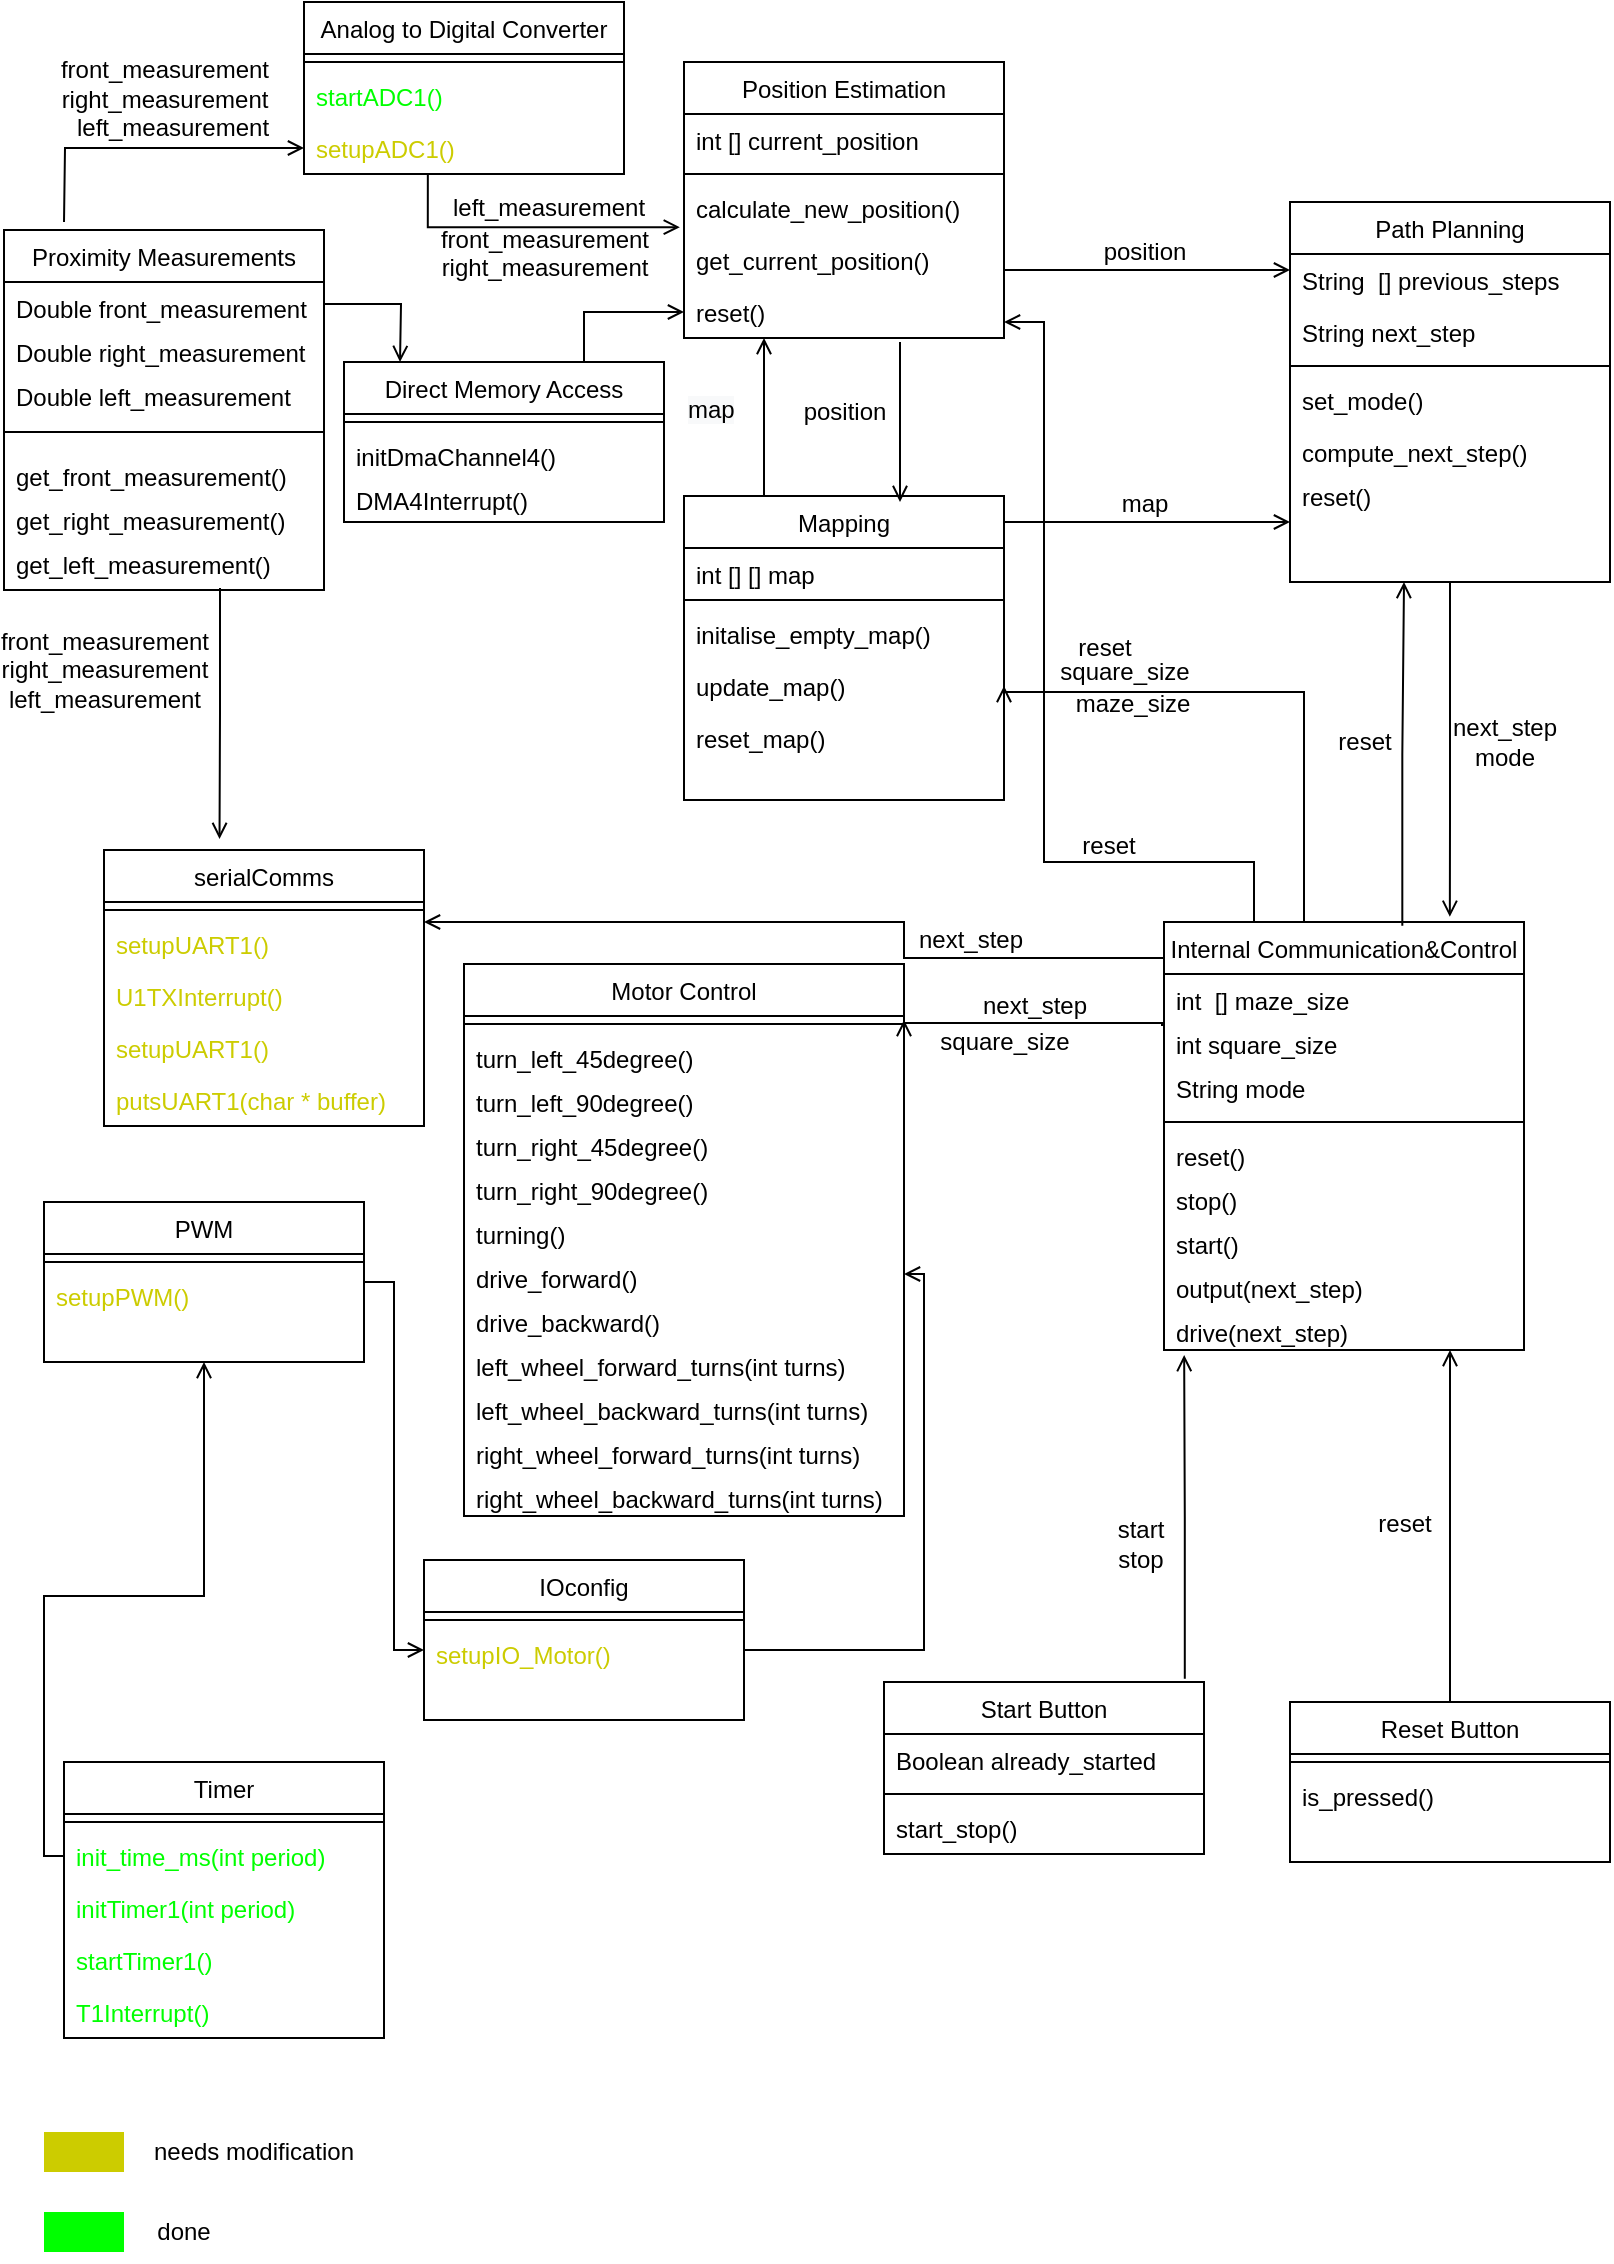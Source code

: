 <mxfile version="16.4.3" type="device"><diagram id="C5RBs43oDa-KdzZeNtuy" name="Page-1"><mxGraphModel dx="1018" dy="1074" grid="1" gridSize="10" guides="1" tooltips="1" connect="1" arrows="1" fold="1" page="1" pageScale="1" pageWidth="827" pageHeight="1169" math="0" shadow="0"><root><mxCell id="WIyWlLk6GJQsqaUBKTNV-0"/><mxCell id="WIyWlLk6GJQsqaUBKTNV-1" parent="WIyWlLk6GJQsqaUBKTNV-0"/><mxCell id="zkfFHV4jXpPFQw0GAbJ--0" value="Position Estimation" style="swimlane;fontStyle=0;align=center;verticalAlign=top;childLayout=stackLayout;horizontal=1;startSize=26;horizontalStack=0;resizeParent=1;resizeLast=0;collapsible=1;marginBottom=0;rounded=0;shadow=0;strokeWidth=1;" parent="WIyWlLk6GJQsqaUBKTNV-1" vertex="1"><mxGeometry x="350" y="40" width="160" height="138" as="geometry"><mxRectangle x="230" y="140" width="160" height="26" as="alternateBounds"/></mxGeometry></mxCell><mxCell id="zkfFHV4jXpPFQw0GAbJ--1" value="int [] current_position" style="text;align=left;verticalAlign=top;spacingLeft=4;spacingRight=4;overflow=hidden;rotatable=0;points=[[0,0.5],[1,0.5]];portConstraint=eastwest;" parent="zkfFHV4jXpPFQw0GAbJ--0" vertex="1"><mxGeometry y="26" width="160" height="26" as="geometry"/></mxCell><mxCell id="zkfFHV4jXpPFQw0GAbJ--4" value="" style="line;html=1;strokeWidth=1;align=left;verticalAlign=middle;spacingTop=-1;spacingLeft=3;spacingRight=3;rotatable=0;labelPosition=right;points=[];portConstraint=eastwest;" parent="zkfFHV4jXpPFQw0GAbJ--0" vertex="1"><mxGeometry y="52" width="160" height="8" as="geometry"/></mxCell><mxCell id="zkfFHV4jXpPFQw0GAbJ--5" value="calculate_new_position()" style="text;align=left;verticalAlign=top;spacingLeft=4;spacingRight=4;overflow=hidden;rotatable=0;points=[[0,0.5],[1,0.5]];portConstraint=eastwest;" parent="zkfFHV4jXpPFQw0GAbJ--0" vertex="1"><mxGeometry y="60" width="160" height="26" as="geometry"/></mxCell><mxCell id="Vc5kR7P-M-WrmoZZzrvW-72" value="get_current_position()" style="text;align=left;verticalAlign=top;spacingLeft=4;spacingRight=4;overflow=hidden;rotatable=0;points=[[0,0.5],[1,0.5]];portConstraint=eastwest;" parent="zkfFHV4jXpPFQw0GAbJ--0" vertex="1"><mxGeometry y="86" width="160" height="26" as="geometry"/></mxCell><mxCell id="Vc5kR7P-M-WrmoZZzrvW-125" value="reset()" style="text;align=left;verticalAlign=top;spacingLeft=4;spacingRight=4;overflow=hidden;rotatable=0;points=[[0,0.5],[1,0.5]];portConstraint=eastwest;rounded=0;shadow=0;html=0;" parent="zkfFHV4jXpPFQw0GAbJ--0" vertex="1"><mxGeometry y="112" width="160" height="26" as="geometry"/></mxCell><mxCell id="zkfFHV4jXpPFQw0GAbJ--6" value="Timer" style="swimlane;fontStyle=0;align=center;verticalAlign=top;childLayout=stackLayout;horizontal=1;startSize=26;horizontalStack=0;resizeParent=1;resizeLast=0;collapsible=1;marginBottom=0;rounded=0;shadow=0;strokeWidth=1;" parent="WIyWlLk6GJQsqaUBKTNV-1" vertex="1"><mxGeometry x="40" y="890" width="160" height="138" as="geometry"><mxRectangle x="130" y="380" width="160" height="26" as="alternateBounds"/></mxGeometry></mxCell><mxCell id="zkfFHV4jXpPFQw0GAbJ--9" value="" style="line;html=1;strokeWidth=1;align=left;verticalAlign=middle;spacingTop=-1;spacingLeft=3;spacingRight=3;rotatable=0;labelPosition=right;points=[];portConstraint=eastwest;" parent="zkfFHV4jXpPFQw0GAbJ--6" vertex="1"><mxGeometry y="26" width="160" height="8" as="geometry"/></mxCell><mxCell id="zkfFHV4jXpPFQw0GAbJ--11" value="init_time_ms(int period)" style="text;align=left;verticalAlign=top;spacingLeft=4;spacingRight=4;overflow=hidden;rotatable=0;points=[[0,0.5],[1,0.5]];portConstraint=eastwest;fontColor=#00FF00;" parent="zkfFHV4jXpPFQw0GAbJ--6" vertex="1"><mxGeometry y="34" width="160" height="26" as="geometry"/></mxCell><mxCell id="Vc5kR7P-M-WrmoZZzrvW-220" value="initTimer1(int period)" style="text;align=left;verticalAlign=top;spacingLeft=4;spacingRight=4;overflow=hidden;rotatable=0;points=[[0,0.5],[1,0.5]];portConstraint=eastwest;fontColor=#00FF00;" parent="zkfFHV4jXpPFQw0GAbJ--6" vertex="1"><mxGeometry y="60" width="160" height="26" as="geometry"/></mxCell><mxCell id="Vc5kR7P-M-WrmoZZzrvW-221" value="startTimer1()" style="text;align=left;verticalAlign=top;spacingLeft=4;spacingRight=4;overflow=hidden;rotatable=0;points=[[0,0.5],[1,0.5]];portConstraint=eastwest;fontColor=#00FF00;" parent="zkfFHV4jXpPFQw0GAbJ--6" vertex="1"><mxGeometry y="86" width="160" height="26" as="geometry"/></mxCell><mxCell id="Vc5kR7P-M-WrmoZZzrvW-222" value="T1Interrupt()" style="text;align=left;verticalAlign=top;spacingLeft=4;spacingRight=4;overflow=hidden;rotatable=0;points=[[0,0.5],[1,0.5]];portConstraint=eastwest;fontColor=#00FF00;" parent="zkfFHV4jXpPFQw0GAbJ--6" vertex="1"><mxGeometry y="112" width="160" height="26" as="geometry"/></mxCell><mxCell id="zkfFHV4jXpPFQw0GAbJ--13" value="Motor Control" style="swimlane;fontStyle=0;align=center;verticalAlign=top;childLayout=stackLayout;horizontal=1;startSize=26;horizontalStack=0;resizeParent=1;resizeLast=0;collapsible=1;marginBottom=0;rounded=0;shadow=0;strokeWidth=1;" parent="WIyWlLk6GJQsqaUBKTNV-1" vertex="1"><mxGeometry x="240" y="491" width="220" height="276" as="geometry"><mxRectangle x="340" y="380" width="170" height="26" as="alternateBounds"/></mxGeometry></mxCell><mxCell id="zkfFHV4jXpPFQw0GAbJ--15" value="" style="line;html=1;strokeWidth=1;align=left;verticalAlign=middle;spacingTop=-1;spacingLeft=3;spacingRight=3;rotatable=0;labelPosition=right;points=[];portConstraint=eastwest;" parent="zkfFHV4jXpPFQw0GAbJ--13" vertex="1"><mxGeometry y="26" width="220" height="8" as="geometry"/></mxCell><mxCell id="Vc5kR7P-M-WrmoZZzrvW-50" value="turn_left_45degree()" style="text;align=left;verticalAlign=top;spacingLeft=4;spacingRight=4;overflow=hidden;rotatable=0;points=[[0,0.5],[1,0.5]];portConstraint=eastwest;" parent="zkfFHV4jXpPFQw0GAbJ--13" vertex="1"><mxGeometry y="34" width="220" height="22" as="geometry"/></mxCell><mxCell id="Vc5kR7P-M-WrmoZZzrvW-48" value="turn_left_90degree()" style="text;align=left;verticalAlign=top;spacingLeft=4;spacingRight=4;overflow=hidden;rotatable=0;points=[[0,0.5],[1,0.5]];portConstraint=eastwest;" parent="zkfFHV4jXpPFQw0GAbJ--13" vertex="1"><mxGeometry y="56" width="220" height="22" as="geometry"/></mxCell><mxCell id="Vc5kR7P-M-WrmoZZzrvW-52" value="turn_right_45degree()" style="text;align=left;verticalAlign=top;spacingLeft=4;spacingRight=4;overflow=hidden;rotatable=0;points=[[0,0.5],[1,0.5]];portConstraint=eastwest;" parent="zkfFHV4jXpPFQw0GAbJ--13" vertex="1"><mxGeometry y="78" width="220" height="22" as="geometry"/></mxCell><mxCell id="Vc5kR7P-M-WrmoZZzrvW-51" value="turn_right_90degree()" style="text;align=left;verticalAlign=top;spacingLeft=4;spacingRight=4;overflow=hidden;rotatable=0;points=[[0,0.5],[1,0.5]];portConstraint=eastwest;" parent="zkfFHV4jXpPFQw0GAbJ--13" vertex="1"><mxGeometry y="100" width="220" height="22" as="geometry"/></mxCell><mxCell id="nORKpGmMRvgCesewcDeX-8" value="turning()" style="text;align=left;verticalAlign=top;spacingLeft=4;spacingRight=4;overflow=hidden;rotatable=0;points=[[0,0.5],[1,0.5]];portConstraint=eastwest;" vertex="1" parent="zkfFHV4jXpPFQw0GAbJ--13"><mxGeometry y="122" width="220" height="22" as="geometry"/></mxCell><mxCell id="Vc5kR7P-M-WrmoZZzrvW-53" value="drive_forward()" style="text;align=left;verticalAlign=top;spacingLeft=4;spacingRight=4;overflow=hidden;rotatable=0;points=[[0,0.5],[1,0.5]];portConstraint=eastwest;" parent="zkfFHV4jXpPFQw0GAbJ--13" vertex="1"><mxGeometry y="144" width="220" height="22" as="geometry"/></mxCell><mxCell id="Vc5kR7P-M-WrmoZZzrvW-54" value="drive_backward()" style="text;align=left;verticalAlign=top;spacingLeft=4;spacingRight=4;overflow=hidden;rotatable=0;points=[[0,0.5],[1,0.5]];portConstraint=eastwest;" parent="zkfFHV4jXpPFQw0GAbJ--13" vertex="1"><mxGeometry y="166" width="220" height="22" as="geometry"/></mxCell><mxCell id="nORKpGmMRvgCesewcDeX-7" value="left_wheel_forward_turns(int turns)" style="text;align=left;verticalAlign=top;spacingLeft=4;spacingRight=4;overflow=hidden;rotatable=0;points=[[0,0.5],[1,0.5]];portConstraint=eastwest;" vertex="1" parent="zkfFHV4jXpPFQw0GAbJ--13"><mxGeometry y="188" width="220" height="22" as="geometry"/></mxCell><mxCell id="nORKpGmMRvgCesewcDeX-9" value="left_wheel_backward_turns(int turns)" style="text;align=left;verticalAlign=top;spacingLeft=4;spacingRight=4;overflow=hidden;rotatable=0;points=[[0,0.5],[1,0.5]];portConstraint=eastwest;" vertex="1" parent="zkfFHV4jXpPFQw0GAbJ--13"><mxGeometry y="210" width="220" height="22" as="geometry"/></mxCell><mxCell id="nORKpGmMRvgCesewcDeX-10" value="right_wheel_forward_turns(int turns)" style="text;align=left;verticalAlign=top;spacingLeft=4;spacingRight=4;overflow=hidden;rotatable=0;points=[[0,0.5],[1,0.5]];portConstraint=eastwest;" vertex="1" parent="zkfFHV4jXpPFQw0GAbJ--13"><mxGeometry y="232" width="220" height="22" as="geometry"/></mxCell><mxCell id="nORKpGmMRvgCesewcDeX-11" value="right_wheel_backward_turns(int turns)" style="text;align=left;verticalAlign=top;spacingLeft=4;spacingRight=4;overflow=hidden;rotatable=0;points=[[0,0.5],[1,0.5]];portConstraint=eastwest;" vertex="1" parent="zkfFHV4jXpPFQw0GAbJ--13"><mxGeometry y="254" width="220" height="22" as="geometry"/></mxCell><mxCell id="zkfFHV4jXpPFQw0GAbJ--17" value="Path Planning" style="swimlane;fontStyle=0;align=center;verticalAlign=top;childLayout=stackLayout;horizontal=1;startSize=26;horizontalStack=0;resizeParent=1;resizeLast=0;collapsible=1;marginBottom=0;rounded=0;shadow=0;strokeWidth=1;" parent="WIyWlLk6GJQsqaUBKTNV-1" vertex="1"><mxGeometry x="653" y="110" width="160" height="190" as="geometry"><mxRectangle x="550" y="140" width="160" height="26" as="alternateBounds"/></mxGeometry></mxCell><mxCell id="zkfFHV4jXpPFQw0GAbJ--18" value="String  [] previous_steps" style="text;align=left;verticalAlign=top;spacingLeft=4;spacingRight=4;overflow=hidden;rotatable=0;points=[[0,0.5],[1,0.5]];portConstraint=eastwest;" parent="zkfFHV4jXpPFQw0GAbJ--17" vertex="1"><mxGeometry y="26" width="160" height="26" as="geometry"/></mxCell><mxCell id="zkfFHV4jXpPFQw0GAbJ--19" value="String next_step" style="text;align=left;verticalAlign=top;spacingLeft=4;spacingRight=4;overflow=hidden;rotatable=0;points=[[0,0.5],[1,0.5]];portConstraint=eastwest;rounded=0;shadow=0;html=0;" parent="zkfFHV4jXpPFQw0GAbJ--17" vertex="1"><mxGeometry y="52" width="160" height="26" as="geometry"/></mxCell><mxCell id="zkfFHV4jXpPFQw0GAbJ--23" value="" style="line;html=1;strokeWidth=1;align=left;verticalAlign=middle;spacingTop=-1;spacingLeft=3;spacingRight=3;rotatable=0;labelPosition=right;points=[];portConstraint=eastwest;" parent="zkfFHV4jXpPFQw0GAbJ--17" vertex="1"><mxGeometry y="78" width="160" height="8" as="geometry"/></mxCell><mxCell id="zkfFHV4jXpPFQw0GAbJ--25" value="set_mode()" style="text;align=left;verticalAlign=top;spacingLeft=4;spacingRight=4;overflow=hidden;rotatable=0;points=[[0,0.5],[1,0.5]];portConstraint=eastwest;" parent="zkfFHV4jXpPFQw0GAbJ--17" vertex="1"><mxGeometry y="86" width="160" height="26" as="geometry"/></mxCell><mxCell id="Vc5kR7P-M-WrmoZZzrvW-17" value="compute_next_step()" style="text;align=left;verticalAlign=top;spacingLeft=4;spacingRight=4;overflow=hidden;rotatable=0;points=[[0,0.5],[1,0.5]];portConstraint=eastwest;" parent="zkfFHV4jXpPFQw0GAbJ--17" vertex="1"><mxGeometry y="112" width="160" height="22" as="geometry"/></mxCell><mxCell id="Vc5kR7P-M-WrmoZZzrvW-115" value="reset()" style="text;align=left;verticalAlign=top;spacingLeft=4;spacingRight=4;overflow=hidden;rotatable=0;points=[[0,0.5],[1,0.5]];portConstraint=eastwest;rounded=0;shadow=0;html=0;" parent="zkfFHV4jXpPFQw0GAbJ--17" vertex="1"><mxGeometry y="134" width="160" height="26" as="geometry"/></mxCell><mxCell id="zkfFHV4jXpPFQw0GAbJ--26" value="" style="endArrow=open;shadow=0;strokeWidth=1;rounded=0;endFill=1;edgeStyle=elbowEdgeStyle;elbow=vertical;" parent="WIyWlLk6GJQsqaUBKTNV-1" source="zkfFHV4jXpPFQw0GAbJ--0" target="zkfFHV4jXpPFQw0GAbJ--17" edge="1"><mxGeometry x="0.5" y="41" relative="1" as="geometry"><mxPoint x="700" y="192" as="sourcePoint"/><mxPoint x="860" y="192" as="targetPoint"/><mxPoint x="-40" y="32" as="offset"/></mxGeometry></mxCell><mxCell id="zkfFHV4jXpPFQw0GAbJ--29" value="position" style="text;html=1;resizable=0;points=[];;align=center;verticalAlign=middle;labelBackgroundColor=none;rounded=0;shadow=0;strokeWidth=1;fontSize=12;" parent="zkfFHV4jXpPFQw0GAbJ--26" vertex="1" connectable="0"><mxGeometry x="0.5" y="49" relative="1" as="geometry"><mxPoint x="-38" y="40" as="offset"/></mxGeometry></mxCell><mxCell id="Vc5kR7P-M-WrmoZZzrvW-0" value="Mapping" style="swimlane;fontStyle=0;align=center;verticalAlign=top;childLayout=stackLayout;horizontal=1;startSize=26;horizontalStack=0;resizeParent=1;resizeLast=0;collapsible=1;marginBottom=0;rounded=0;shadow=0;strokeWidth=1;" parent="WIyWlLk6GJQsqaUBKTNV-1" vertex="1"><mxGeometry x="350" y="257" width="160" height="152" as="geometry"><mxRectangle x="340" y="380" width="170" height="26" as="alternateBounds"/></mxGeometry></mxCell><mxCell id="Vc5kR7P-M-WrmoZZzrvW-1" value="int [] [] map" style="text;align=left;verticalAlign=top;spacingLeft=4;spacingRight=4;overflow=hidden;rotatable=0;points=[[0,0.5],[1,0.5]];portConstraint=eastwest;" parent="Vc5kR7P-M-WrmoZZzrvW-0" vertex="1"><mxGeometry y="26" width="160" height="22" as="geometry"/></mxCell><mxCell id="Vc5kR7P-M-WrmoZZzrvW-2" value="" style="line;html=1;strokeWidth=1;align=left;verticalAlign=middle;spacingTop=-1;spacingLeft=3;spacingRight=3;rotatable=0;labelPosition=right;points=[];portConstraint=eastwest;" parent="Vc5kR7P-M-WrmoZZzrvW-0" vertex="1"><mxGeometry y="48" width="160" height="8" as="geometry"/></mxCell><mxCell id="Vc5kR7P-M-WrmoZZzrvW-33" value="initalise_empty_map()" style="text;align=left;verticalAlign=top;spacingLeft=4;spacingRight=4;overflow=hidden;rotatable=0;points=[[0,0.5],[1,0.5]];portConstraint=eastwest;" parent="Vc5kR7P-M-WrmoZZzrvW-0" vertex="1"><mxGeometry y="56" width="160" height="26" as="geometry"/></mxCell><mxCell id="Vc5kR7P-M-WrmoZZzrvW-34" value="update_map()" style="text;align=left;verticalAlign=top;spacingLeft=4;spacingRight=4;overflow=hidden;rotatable=0;points=[[0,0.5],[1,0.5]];portConstraint=eastwest;" parent="Vc5kR7P-M-WrmoZZzrvW-0" vertex="1"><mxGeometry y="82" width="160" height="26" as="geometry"/></mxCell><mxCell id="Vc5kR7P-M-WrmoZZzrvW-110" value="reset_map()" style="text;align=left;verticalAlign=top;spacingLeft=4;spacingRight=4;overflow=hidden;rotatable=0;points=[[0,0.5],[1,0.5]];portConstraint=eastwest;" parent="Vc5kR7P-M-WrmoZZzrvW-0" vertex="1"><mxGeometry y="108" width="160" height="26" as="geometry"/></mxCell><mxCell id="Vc5kR7P-M-WrmoZZzrvW-6" value="Internal Communication&amp;Control" style="swimlane;fontStyle=0;align=center;verticalAlign=top;childLayout=stackLayout;horizontal=1;startSize=26;horizontalStack=0;resizeParent=1;resizeLast=0;collapsible=1;marginBottom=0;rounded=0;shadow=0;strokeWidth=1;" parent="WIyWlLk6GJQsqaUBKTNV-1" vertex="1"><mxGeometry x="590" y="470" width="180" height="214" as="geometry"><mxRectangle x="340" y="380" width="170" height="26" as="alternateBounds"/></mxGeometry></mxCell><mxCell id="Vc5kR7P-M-WrmoZZzrvW-94" value="int  [] maze_size" style="text;align=left;verticalAlign=top;spacingLeft=4;spacingRight=4;overflow=hidden;rotatable=0;points=[[0,0.5],[1,0.5]];portConstraint=eastwest;" parent="Vc5kR7P-M-WrmoZZzrvW-6" vertex="1"><mxGeometry y="26" width="180" height="22" as="geometry"/></mxCell><mxCell id="Vc5kR7P-M-WrmoZZzrvW-83" value="int square_size" style="text;align=left;verticalAlign=top;spacingLeft=4;spacingRight=4;overflow=hidden;rotatable=0;points=[[0,0.5],[1,0.5]];portConstraint=eastwest;" parent="Vc5kR7P-M-WrmoZZzrvW-6" vertex="1"><mxGeometry y="48" width="180" height="22" as="geometry"/></mxCell><mxCell id="Vc5kR7P-M-WrmoZZzrvW-214" value="String mode" style="text;align=left;verticalAlign=top;spacingLeft=4;spacingRight=4;overflow=hidden;rotatable=0;points=[[0,0.5],[1,0.5]];portConstraint=eastwest;rounded=0;shadow=0;html=0;" parent="Vc5kR7P-M-WrmoZZzrvW-6" vertex="1"><mxGeometry y="70" width="180" height="26" as="geometry"/></mxCell><mxCell id="Vc5kR7P-M-WrmoZZzrvW-8" value="" style="line;html=1;strokeWidth=1;align=left;verticalAlign=middle;spacingTop=-1;spacingLeft=3;spacingRight=3;rotatable=0;labelPosition=right;points=[];portConstraint=eastwest;" parent="Vc5kR7P-M-WrmoZZzrvW-6" vertex="1"><mxGeometry y="96" width="180" height="8" as="geometry"/></mxCell><mxCell id="Vc5kR7P-M-WrmoZZzrvW-108" value="reset()" style="text;align=left;verticalAlign=top;spacingLeft=4;spacingRight=4;overflow=hidden;rotatable=0;points=[[0,0.5],[1,0.5]];portConstraint=eastwest;" parent="Vc5kR7P-M-WrmoZZzrvW-6" vertex="1"><mxGeometry y="104" width="180" height="22" as="geometry"/></mxCell><mxCell id="Vc5kR7P-M-WrmoZZzrvW-130" value="stop()" style="text;align=left;verticalAlign=top;spacingLeft=4;spacingRight=4;overflow=hidden;rotatable=0;points=[[0,0.5],[1,0.5]];portConstraint=eastwest;" parent="Vc5kR7P-M-WrmoZZzrvW-6" vertex="1"><mxGeometry y="126" width="180" height="22" as="geometry"/></mxCell><mxCell id="Vc5kR7P-M-WrmoZZzrvW-129" value="start()" style="text;align=left;verticalAlign=top;spacingLeft=4;spacingRight=4;overflow=hidden;rotatable=0;points=[[0,0.5],[1,0.5]];portConstraint=eastwest;" parent="Vc5kR7P-M-WrmoZZzrvW-6" vertex="1"><mxGeometry y="148" width="180" height="22" as="geometry"/></mxCell><mxCell id="Vc5kR7P-M-WrmoZZzrvW-223" value="output(next_step)" style="text;align=left;verticalAlign=top;spacingLeft=4;spacingRight=4;overflow=hidden;rotatable=0;points=[[0,0.5],[1,0.5]];portConstraint=eastwest;" parent="Vc5kR7P-M-WrmoZZzrvW-6" vertex="1"><mxGeometry y="170" width="180" height="22" as="geometry"/></mxCell><mxCell id="Vc5kR7P-M-WrmoZZzrvW-226" value="drive(next_step)" style="text;align=left;verticalAlign=top;spacingLeft=4;spacingRight=4;overflow=hidden;rotatable=0;points=[[0,0.5],[1,0.5]];portConstraint=eastwest;" parent="Vc5kR7P-M-WrmoZZzrvW-6" vertex="1"><mxGeometry y="192" width="180" height="22" as="geometry"/></mxCell><mxCell id="Vc5kR7P-M-WrmoZZzrvW-9" value="Direct Memory Access" style="swimlane;fontStyle=0;align=center;verticalAlign=top;childLayout=stackLayout;horizontal=1;startSize=26;horizontalStack=0;resizeParent=1;resizeLast=0;collapsible=1;marginBottom=0;rounded=0;shadow=0;strokeWidth=1;" parent="WIyWlLk6GJQsqaUBKTNV-1" vertex="1"><mxGeometry x="180" y="190" width="160" height="80" as="geometry"><mxRectangle x="340" y="380" width="170" height="26" as="alternateBounds"/></mxGeometry></mxCell><mxCell id="Vc5kR7P-M-WrmoZZzrvW-11" value="" style="line;html=1;strokeWidth=1;align=left;verticalAlign=middle;spacingTop=-1;spacingLeft=3;spacingRight=3;rotatable=0;labelPosition=right;points=[];portConstraint=eastwest;" parent="Vc5kR7P-M-WrmoZZzrvW-9" vertex="1"><mxGeometry y="26" width="160" height="8" as="geometry"/></mxCell><mxCell id="Vc5kR7P-M-WrmoZZzrvW-65" value="initDmaChannel4()" style="text;align=left;verticalAlign=top;spacingLeft=4;spacingRight=4;overflow=hidden;rotatable=0;points=[[0,0.5],[1,0.5]];portConstraint=eastwest;" parent="Vc5kR7P-M-WrmoZZzrvW-9" vertex="1"><mxGeometry y="34" width="160" height="22" as="geometry"/></mxCell><mxCell id="Vc5kR7P-M-WrmoZZzrvW-215" value="DMA4Interrupt()" style="text;align=left;verticalAlign=top;spacingLeft=4;spacingRight=4;overflow=hidden;rotatable=0;points=[[0,0.5],[1,0.5]];portConstraint=eastwest;" parent="Vc5kR7P-M-WrmoZZzrvW-9" vertex="1"><mxGeometry y="56" width="160" height="22" as="geometry"/></mxCell><mxCell id="Vc5kR7P-M-WrmoZZzrvW-12" value="Proximity Measurements" style="swimlane;fontStyle=0;align=center;verticalAlign=top;childLayout=stackLayout;horizontal=1;startSize=26;horizontalStack=0;resizeParent=1;resizeLast=0;collapsible=1;marginBottom=0;rounded=0;shadow=0;strokeWidth=1;" parent="WIyWlLk6GJQsqaUBKTNV-1" vertex="1"><mxGeometry x="10" y="124" width="160" height="180" as="geometry"><mxRectangle x="340" y="380" width="170" height="26" as="alternateBounds"/></mxGeometry></mxCell><mxCell id="Vc5kR7P-M-WrmoZZzrvW-13" value="Double front_measurement&#10;" style="text;align=left;verticalAlign=top;spacingLeft=4;spacingRight=4;overflow=hidden;rotatable=0;points=[[0,0.5],[1,0.5]];portConstraint=eastwest;" parent="Vc5kR7P-M-WrmoZZzrvW-12" vertex="1"><mxGeometry y="26" width="160" height="22" as="geometry"/></mxCell><mxCell id="Vc5kR7P-M-WrmoZZzrvW-36" value="Double right_measurement&#10;" style="text;align=left;verticalAlign=top;spacingLeft=4;spacingRight=4;overflow=hidden;rotatable=0;points=[[0,0.5],[1,0.5]];portConstraint=eastwest;" parent="Vc5kR7P-M-WrmoZZzrvW-12" vertex="1"><mxGeometry y="48" width="160" height="22" as="geometry"/></mxCell><mxCell id="Vc5kR7P-M-WrmoZZzrvW-35" value="Double left_measurement&#10;" style="text;align=left;verticalAlign=top;spacingLeft=4;spacingRight=4;overflow=hidden;rotatable=0;points=[[0,0.5],[1,0.5]];portConstraint=eastwest;" parent="Vc5kR7P-M-WrmoZZzrvW-12" vertex="1"><mxGeometry y="70" width="160" height="22" as="geometry"/></mxCell><mxCell id="Vc5kR7P-M-WrmoZZzrvW-14" value="" style="line;html=1;strokeWidth=1;align=left;verticalAlign=middle;spacingTop=-1;spacingLeft=3;spacingRight=3;rotatable=0;labelPosition=right;points=[];portConstraint=eastwest;" parent="Vc5kR7P-M-WrmoZZzrvW-12" vertex="1"><mxGeometry y="92" width="160" height="18" as="geometry"/></mxCell><mxCell id="Vc5kR7P-M-WrmoZZzrvW-37" value="get_front_measurement()&#10;" style="text;align=left;verticalAlign=top;spacingLeft=4;spacingRight=4;overflow=hidden;rotatable=0;points=[[0,0.5],[1,0.5]];portConstraint=eastwest;" parent="Vc5kR7P-M-WrmoZZzrvW-12" vertex="1"><mxGeometry y="110" width="160" height="22" as="geometry"/></mxCell><mxCell id="Vc5kR7P-M-WrmoZZzrvW-38" value="get_right_measurement()&#10;" style="text;align=left;verticalAlign=top;spacingLeft=4;spacingRight=4;overflow=hidden;rotatable=0;points=[[0,0.5],[1,0.5]];portConstraint=eastwest;" parent="Vc5kR7P-M-WrmoZZzrvW-12" vertex="1"><mxGeometry y="132" width="160" height="22" as="geometry"/></mxCell><mxCell id="Vc5kR7P-M-WrmoZZzrvW-39" value="get_left_measurement()&#10;" style="text;align=left;verticalAlign=top;spacingLeft=4;spacingRight=4;overflow=hidden;rotatable=0;points=[[0,0.5],[1,0.5]];portConstraint=eastwest;" parent="Vc5kR7P-M-WrmoZZzrvW-12" vertex="1"><mxGeometry y="154" width="160" height="22" as="geometry"/></mxCell><mxCell id="Vc5kR7P-M-WrmoZZzrvW-19" value="" style="endArrow=open;shadow=0;strokeWidth=1;rounded=0;endFill=1;edgeStyle=elbowEdgeStyle;elbow=vertical;" parent="WIyWlLk6GJQsqaUBKTNV-1" edge="1"><mxGeometry x="0.5" y="41" relative="1" as="geometry"><mxPoint x="510.0" y="270.002" as="sourcePoint"/><mxPoint x="653" y="270.002" as="targetPoint"/><mxPoint x="-40" y="32" as="offset"/></mxGeometry></mxCell><mxCell id="Vc5kR7P-M-WrmoZZzrvW-22" value="map" style="text;html=1;resizable=0;points=[];;align=center;verticalAlign=middle;labelBackgroundColor=none;rounded=0;shadow=0;strokeWidth=1;fontSize=12;" parent="Vc5kR7P-M-WrmoZZzrvW-19" vertex="1" connectable="0"><mxGeometry x="0.5" y="49" relative="1" as="geometry"><mxPoint x="-38" y="40" as="offset"/></mxGeometry></mxCell><mxCell id="Vc5kR7P-M-WrmoZZzrvW-23" value="" style="endArrow=open;shadow=0;strokeWidth=1;rounded=0;endFill=1;edgeStyle=elbowEdgeStyle;elbow=vertical;" parent="WIyWlLk6GJQsqaUBKTNV-1" edge="1"><mxGeometry x="0.5" y="41" relative="1" as="geometry"><mxPoint x="458" y="180" as="sourcePoint"/><mxPoint x="458" y="260" as="targetPoint"/><mxPoint x="-40" y="32" as="offset"/></mxGeometry></mxCell><mxCell id="Vc5kR7P-M-WrmoZZzrvW-27" value="position" style="text;html=1;resizable=0;points=[];;align=center;verticalAlign=middle;labelBackgroundColor=none;rounded=0;shadow=0;strokeWidth=1;fontSize=12;" parent="WIyWlLk6GJQsqaUBKTNV-1" vertex="1" connectable="0"><mxGeometry x="429.999" y="215.004" as="geometry"/></mxCell><mxCell id="Vc5kR7P-M-WrmoZZzrvW-28" value="" style="endArrow=open;shadow=0;strokeWidth=1;rounded=0;endFill=1;edgeStyle=elbowEdgeStyle;elbow=vertical;exitX=0.25;exitY=0;exitDx=0;exitDy=0;" parent="WIyWlLk6GJQsqaUBKTNV-1" source="Vc5kR7P-M-WrmoZZzrvW-0" edge="1"><mxGeometry x="0.5" y="41" relative="1" as="geometry"><mxPoint x="468" y="190" as="sourcePoint"/><mxPoint x="390" y="178" as="targetPoint"/><mxPoint x="-40" y="32" as="offset"/></mxGeometry></mxCell><mxCell id="Vc5kR7P-M-WrmoZZzrvW-31" value="&lt;span style=&quot;color: rgb(0 , 0 , 0) ; font-family: &amp;#34;helvetica&amp;#34; ; font-size: 12px ; font-style: normal ; font-weight: 400 ; letter-spacing: normal ; text-align: center ; text-indent: 0px ; text-transform: none ; word-spacing: 0px ; background-color: rgb(248 , 249 , 250) ; display: inline ; float: none&quot;&gt;map&lt;/span&gt;" style="text;whiteSpace=wrap;html=1;" parent="WIyWlLk6GJQsqaUBKTNV-1" vertex="1"><mxGeometry x="350" y="200" width="70" height="30" as="geometry"/></mxCell><mxCell id="Vc5kR7P-M-WrmoZZzrvW-44" value="" style="endArrow=open;shadow=0;strokeWidth=1;rounded=0;endFill=1;edgeStyle=orthogonalEdgeStyle;elbow=vertical;entryX=0;entryY=0.5;entryDx=0;entryDy=0;" parent="WIyWlLk6GJQsqaUBKTNV-1" target="Vc5kR7P-M-WrmoZZzrvW-164" edge="1"><mxGeometry x="0.5" y="41" relative="1" as="geometry"><mxPoint x="40" y="120" as="sourcePoint"/><mxPoint x="130" y="60" as="targetPoint"/><mxPoint x="-40" y="32" as="offset"/></mxGeometry></mxCell><mxCell id="Vc5kR7P-M-WrmoZZzrvW-47" value="left_measurement" style="text;html=1;resizable=0;points=[];;align=center;verticalAlign=middle;labelBackgroundColor=none;rounded=0;shadow=0;strokeWidth=1;fontSize=12;" parent="Vc5kR7P-M-WrmoZZzrvW-44" vertex="1" connectable="0"><mxGeometry x="0.5" y="49" relative="1" as="geometry"><mxPoint x="-27" y="39" as="offset"/></mxGeometry></mxCell><mxCell id="Vc5kR7P-M-WrmoZZzrvW-56" value="" style="endArrow=open;shadow=0;strokeWidth=1;rounded=0;endFill=1;edgeStyle=elbowEdgeStyle;elbow=vertical;exitX=0.5;exitY=1;exitDx=0;exitDy=0;entryX=0.794;entryY=-0.012;entryDx=0;entryDy=0;entryPerimeter=0;" parent="WIyWlLk6GJQsqaUBKTNV-1" source="zkfFHV4jXpPFQw0GAbJ--17" target="Vc5kR7P-M-WrmoZZzrvW-6" edge="1"><mxGeometry x="0.5" y="41" relative="1" as="geometry"><mxPoint x="732" y="310" as="sourcePoint"/><mxPoint x="732" y="460" as="targetPoint"/><mxPoint x="-40" y="32" as="offset"/><Array as="points"><mxPoint x="732" y="420"/><mxPoint x="732" y="390"/></Array></mxGeometry></mxCell><mxCell id="Vc5kR7P-M-WrmoZZzrvW-59" value="next_step&lt;br&gt;mode" style="text;html=1;resizable=0;points=[];;align=center;verticalAlign=middle;labelBackgroundColor=none;rounded=0;shadow=0;strokeWidth=1;fontSize=12;" parent="Vc5kR7P-M-WrmoZZzrvW-56" vertex="1" connectable="0"><mxGeometry x="0.5" y="49" relative="1" as="geometry"><mxPoint x="-22" y="-46" as="offset"/></mxGeometry></mxCell><mxCell id="Vc5kR7P-M-WrmoZZzrvW-60" value="" style="endArrow=open;shadow=0;strokeWidth=1;rounded=0;endFill=1;edgeStyle=elbowEdgeStyle;elbow=vertical;" parent="WIyWlLk6GJQsqaUBKTNV-1" edge="1"><mxGeometry x="0.5" y="41" relative="1" as="geometry"><mxPoint x="589" y="522" as="sourcePoint"/><mxPoint x="460" y="519" as="targetPoint"/><mxPoint x="-40" y="32" as="offset"/></mxGeometry></mxCell><mxCell id="Vc5kR7P-M-WrmoZZzrvW-63" value="next_step" style="text;html=1;resizable=0;points=[];;align=center;verticalAlign=middle;labelBackgroundColor=none;rounded=0;shadow=0;strokeWidth=1;fontSize=12;" parent="Vc5kR7P-M-WrmoZZzrvW-60" vertex="1" connectable="0"><mxGeometry x="0.5" y="49" relative="1" as="geometry"><mxPoint x="33" y="-58" as="offset"/></mxGeometry></mxCell><mxCell id="Vc5kR7P-M-WrmoZZzrvW-70" value="right_measurement" style="text;html=1;resizable=0;points=[];;align=center;verticalAlign=middle;labelBackgroundColor=none;rounded=0;shadow=0;strokeWidth=1;fontSize=12;" parent="WIyWlLk6GJQsqaUBKTNV-1" vertex="1" connectable="0"><mxGeometry x="90.003" y="59" as="geometry"/></mxCell><mxCell id="Vc5kR7P-M-WrmoZZzrvW-71" value="front_measurement" style="text;html=1;resizable=0;points=[];;align=center;verticalAlign=middle;labelBackgroundColor=none;rounded=0;shadow=0;strokeWidth=1;fontSize=12;" parent="WIyWlLk6GJQsqaUBKTNV-1" vertex="1" connectable="0"><mxGeometry x="90.003" y="44" as="geometry"/></mxCell><mxCell id="Vc5kR7P-M-WrmoZZzrvW-75" value="" style="endArrow=open;shadow=0;strokeWidth=1;rounded=0;endFill=1;edgeStyle=elbowEdgeStyle;elbow=vertical;entryX=0.361;entryY=-0.04;entryDx=0;entryDy=0;entryPerimeter=0;" parent="WIyWlLk6GJQsqaUBKTNV-1" target="Vc5kR7P-M-WrmoZZzrvW-136" edge="1"><mxGeometry x="0.5" y="41" relative="1" as="geometry"><mxPoint x="118" y="303" as="sourcePoint"/><mxPoint x="80" y="491" as="targetPoint"/><mxPoint x="-40" y="32" as="offset"/></mxGeometry></mxCell><mxCell id="Vc5kR7P-M-WrmoZZzrvW-78" value="front_measurement&lt;br&gt;right_measurement&lt;br&gt;left_measurement" style="text;html=1;resizable=0;points=[];;align=center;verticalAlign=middle;labelBackgroundColor=none;rounded=0;shadow=0;strokeWidth=1;fontSize=12;" parent="Vc5kR7P-M-WrmoZZzrvW-75" vertex="1" connectable="0"><mxGeometry x="0.5" y="49" relative="1" as="geometry"><mxPoint x="-107" y="-54" as="offset"/></mxGeometry></mxCell><mxCell id="Vc5kR7P-M-WrmoZZzrvW-79" value="" style="endArrow=open;shadow=0;strokeWidth=1;rounded=0;endFill=1;edgeStyle=orthogonalEdgeStyle;elbow=vertical;exitX=0;exitY=0.25;exitDx=0;exitDy=0;" parent="WIyWlLk6GJQsqaUBKTNV-1" source="Vc5kR7P-M-WrmoZZzrvW-6" edge="1"><mxGeometry x="0.5" y="41" relative="1" as="geometry"><mxPoint x="600" y="517" as="sourcePoint"/><mxPoint x="220" y="470" as="targetPoint"/><mxPoint x="-40" y="32" as="offset"/><Array as="points"><mxPoint x="590" y="488"/><mxPoint x="460" y="488"/><mxPoint x="460" y="470"/><mxPoint x="224" y="470"/></Array></mxGeometry></mxCell><mxCell id="Vc5kR7P-M-WrmoZZzrvW-82" value="next_step" style="text;html=1;resizable=0;points=[];;align=center;verticalAlign=middle;labelBackgroundColor=none;rounded=0;shadow=0;strokeWidth=1;fontSize=12;" parent="Vc5kR7P-M-WrmoZZzrvW-79" vertex="1" connectable="0"><mxGeometry x="0.5" y="49" relative="1" as="geometry"><mxPoint x="167" y="-40" as="offset"/></mxGeometry></mxCell><mxCell id="Vc5kR7P-M-WrmoZZzrvW-93" value="square_size" style="text;html=1;resizable=0;points=[];;align=center;verticalAlign=middle;labelBackgroundColor=none;rounded=0;shadow=0;strokeWidth=1;fontSize=12;" parent="WIyWlLk6GJQsqaUBKTNV-1" vertex="1" connectable="0"><mxGeometry x="510.003" y="530.002" as="geometry"/></mxCell><mxCell id="Vc5kR7P-M-WrmoZZzrvW-95" value="" style="endArrow=open;shadow=0;strokeWidth=1;rounded=0;endFill=1;edgeStyle=orthogonalEdgeStyle;elbow=vertical;entryX=1;entryY=0.5;entryDx=0;entryDy=0;" parent="WIyWlLk6GJQsqaUBKTNV-1" target="Vc5kR7P-M-WrmoZZzrvW-34" edge="1"><mxGeometry x="0.5" y="41" relative="1" as="geometry"><mxPoint x="660" y="470" as="sourcePoint"/><mxPoint x="630" y="260" as="targetPoint"/><mxPoint x="-40" y="32" as="offset"/><Array as="points"><mxPoint x="660" y="355"/></Array></mxGeometry></mxCell><mxCell id="Vc5kR7P-M-WrmoZZzrvW-99" value="square_size" style="text;html=1;resizable=0;points=[];;align=center;verticalAlign=middle;labelBackgroundColor=none;rounded=0;shadow=0;strokeWidth=1;fontSize=12;" parent="WIyWlLk6GJQsqaUBKTNV-1" vertex="1" connectable="0"><mxGeometry x="570.003" y="345" as="geometry"/></mxCell><mxCell id="Vc5kR7P-M-WrmoZZzrvW-100" value="maze_size" style="text;html=1;resizable=0;points=[];;align=center;verticalAlign=middle;labelBackgroundColor=none;rounded=0;shadow=0;strokeWidth=1;fontSize=12;" parent="WIyWlLk6GJQsqaUBKTNV-1" vertex="1" connectable="0"><mxGeometry x="574" y="361" as="geometry"/></mxCell><mxCell id="Vc5kR7P-M-WrmoZZzrvW-101" value="Reset Button" style="swimlane;fontStyle=0;align=center;verticalAlign=top;childLayout=stackLayout;horizontal=1;startSize=26;horizontalStack=0;resizeParent=1;resizeLast=0;collapsible=1;marginBottom=0;rounded=0;shadow=0;strokeWidth=1;" parent="WIyWlLk6GJQsqaUBKTNV-1" vertex="1"><mxGeometry x="653" y="860" width="160" height="80" as="geometry"><mxRectangle x="130" y="380" width="160" height="26" as="alternateBounds"/></mxGeometry></mxCell><mxCell id="Vc5kR7P-M-WrmoZZzrvW-102" value="" style="line;html=1;strokeWidth=1;align=left;verticalAlign=middle;spacingTop=-1;spacingLeft=3;spacingRight=3;rotatable=0;labelPosition=right;points=[];portConstraint=eastwest;" parent="Vc5kR7P-M-WrmoZZzrvW-101" vertex="1"><mxGeometry y="26" width="160" height="8" as="geometry"/></mxCell><mxCell id="Vc5kR7P-M-WrmoZZzrvW-103" value="is_pressed()" style="text;align=left;verticalAlign=top;spacingLeft=4;spacingRight=4;overflow=hidden;rotatable=0;points=[[0,0.5],[1,0.5]];portConstraint=eastwest;" parent="Vc5kR7P-M-WrmoZZzrvW-101" vertex="1"><mxGeometry y="34" width="160" height="26" as="geometry"/></mxCell><mxCell id="Vc5kR7P-M-WrmoZZzrvW-104" value="" style="endArrow=open;shadow=0;strokeWidth=1;rounded=0;endFill=1;edgeStyle=elbowEdgeStyle;elbow=vertical;exitX=0.5;exitY=0;exitDx=0;exitDy=0;" parent="WIyWlLk6GJQsqaUBKTNV-1" source="Vc5kR7P-M-WrmoZZzrvW-101" edge="1"><mxGeometry x="0.5" y="41" relative="1" as="geometry"><mxPoint x="679.52" y="640" as="sourcePoint"/><mxPoint x="733" y="684" as="targetPoint"/><mxPoint x="-40" y="32" as="offset"/></mxGeometry></mxCell><mxCell id="Vc5kR7P-M-WrmoZZzrvW-107" value="reset" style="text;html=1;resizable=0;points=[];;align=center;verticalAlign=middle;labelBackgroundColor=none;rounded=0;shadow=0;strokeWidth=1;fontSize=12;" parent="WIyWlLk6GJQsqaUBKTNV-1" vertex="1" connectable="0"><mxGeometry x="710.004" y="770.001" as="geometry"><mxPoint y="1" as="offset"/></mxGeometry></mxCell><mxCell id="Vc5kR7P-M-WrmoZZzrvW-109" value="reset" style="text;html=1;resizable=0;points=[];;align=center;verticalAlign=middle;labelBackgroundColor=none;rounded=0;shadow=0;strokeWidth=1;fontSize=12;" parent="WIyWlLk6GJQsqaUBKTNV-1" vertex="1" connectable="0"><mxGeometry x="560.004" y="333" as="geometry"/></mxCell><mxCell id="Vc5kR7P-M-WrmoZZzrvW-111" value="" style="endArrow=open;shadow=0;strokeWidth=1;rounded=0;endFill=1;edgeStyle=elbowEdgeStyle;elbow=vertical;exitX=0.662;exitY=0.009;exitDx=0;exitDy=0;entryX=0.5;entryY=1;entryDx=0;entryDy=0;exitPerimeter=0;" parent="WIyWlLk6GJQsqaUBKTNV-1" source="Vc5kR7P-M-WrmoZZzrvW-6" edge="1"><mxGeometry x="0.5" y="41" relative="1" as="geometry"><mxPoint x="710" y="430" as="sourcePoint"/><mxPoint x="710" y="300" as="targetPoint"/><mxPoint x="-40" y="32" as="offset"/></mxGeometry></mxCell><mxCell id="Vc5kR7P-M-WrmoZZzrvW-114" value="reset" style="text;html=1;resizable=0;points=[];;align=center;verticalAlign=middle;labelBackgroundColor=none;rounded=0;shadow=0;strokeWidth=1;fontSize=12;" parent="WIyWlLk6GJQsqaUBKTNV-1" vertex="1" connectable="0"><mxGeometry x="690.004" y="380.001" as="geometry"/></mxCell><mxCell id="Vc5kR7P-M-WrmoZZzrvW-120" value="" style="endArrow=open;shadow=0;strokeWidth=1;rounded=0;endFill=1;edgeStyle=orthogonalEdgeStyle;elbow=vertical;exitX=0.25;exitY=0;exitDx=0;exitDy=0;" parent="WIyWlLk6GJQsqaUBKTNV-1" source="Vc5kR7P-M-WrmoZZzrvW-6" edge="1"><mxGeometry x="0.5" y="41" relative="1" as="geometry"><mxPoint x="600" y="505" as="sourcePoint"/><mxPoint x="510" y="170" as="targetPoint"/><mxPoint x="-40" y="32" as="offset"/><Array as="points"><mxPoint x="635" y="440"/><mxPoint x="530" y="440"/><mxPoint x="530" y="170"/></Array></mxGeometry></mxCell><mxCell id="Vc5kR7P-M-WrmoZZzrvW-124" value="reset" style="text;html=1;resizable=0;points=[];;align=center;verticalAlign=middle;labelBackgroundColor=none;rounded=0;shadow=0;strokeWidth=1;fontSize=12;" parent="WIyWlLk6GJQsqaUBKTNV-1" vertex="1" connectable="0"><mxGeometry x="560.004" y="434" as="geometry"><mxPoint x="2" y="-2" as="offset"/></mxGeometry></mxCell><mxCell id="Vc5kR7P-M-WrmoZZzrvW-126" value="Start Button" style="swimlane;fontStyle=0;align=center;verticalAlign=top;childLayout=stackLayout;horizontal=1;startSize=26;horizontalStack=0;resizeParent=1;resizeLast=0;collapsible=1;marginBottom=0;rounded=0;shadow=0;strokeWidth=1;" parent="WIyWlLk6GJQsqaUBKTNV-1" vertex="1"><mxGeometry x="450" y="850" width="160" height="86" as="geometry"><mxRectangle x="130" y="380" width="160" height="26" as="alternateBounds"/></mxGeometry></mxCell><mxCell id="Vc5kR7P-M-WrmoZZzrvW-135" value="Boolean already_started" style="text;align=left;verticalAlign=top;spacingLeft=4;spacingRight=4;overflow=hidden;rotatable=0;points=[[0,0.5],[1,0.5]];portConstraint=eastwest;" parent="Vc5kR7P-M-WrmoZZzrvW-126" vertex="1"><mxGeometry y="26" width="160" height="26" as="geometry"/></mxCell><mxCell id="Vc5kR7P-M-WrmoZZzrvW-127" value="" style="line;html=1;strokeWidth=1;align=left;verticalAlign=middle;spacingTop=-1;spacingLeft=3;spacingRight=3;rotatable=0;labelPosition=right;points=[];portConstraint=eastwest;" parent="Vc5kR7P-M-WrmoZZzrvW-126" vertex="1"><mxGeometry y="52" width="160" height="8" as="geometry"/></mxCell><mxCell id="Vc5kR7P-M-WrmoZZzrvW-128" value="start_stop()&#10;" style="text;align=left;verticalAlign=top;spacingLeft=4;spacingRight=4;overflow=hidden;rotatable=0;points=[[0,0.5],[1,0.5]];portConstraint=eastwest;" parent="Vc5kR7P-M-WrmoZZzrvW-126" vertex="1"><mxGeometry y="60" width="160" height="26" as="geometry"/></mxCell><mxCell id="Vc5kR7P-M-WrmoZZzrvW-131" value="" style="endArrow=open;shadow=0;strokeWidth=1;rounded=0;endFill=1;edgeStyle=elbowEdgeStyle;elbow=vertical;exitX=0.94;exitY=-0.019;exitDx=0;exitDy=0;exitPerimeter=0;entryX=0.056;entryY=1.116;entryDx=0;entryDy=0;entryPerimeter=0;" parent="WIyWlLk6GJQsqaUBKTNV-1" source="Vc5kR7P-M-WrmoZZzrvW-126" target="Vc5kR7P-M-WrmoZZzrvW-226" edge="1"><mxGeometry x="0.5" y="41" relative="1" as="geometry"><mxPoint x="600" y="840" as="sourcePoint"/><mxPoint x="600" y="750" as="targetPoint"/><mxPoint x="-40" y="32" as="offset"/></mxGeometry></mxCell><mxCell id="Vc5kR7P-M-WrmoZZzrvW-134" value="start&lt;br&gt;stop" style="text;html=1;resizable=0;points=[];;align=center;verticalAlign=middle;labelBackgroundColor=none;rounded=0;shadow=0;strokeWidth=1;fontSize=12;" parent="WIyWlLk6GJQsqaUBKTNV-1" vertex="1" connectable="0"><mxGeometry x="574.004" y="789.001" as="geometry"><mxPoint x="4" y="-8" as="offset"/></mxGeometry></mxCell><mxCell id="Vc5kR7P-M-WrmoZZzrvW-136" value="serialComms" style="swimlane;fontStyle=0;align=center;verticalAlign=top;childLayout=stackLayout;horizontal=1;startSize=26;horizontalStack=0;resizeParent=1;resizeLast=0;collapsible=1;marginBottom=0;rounded=0;shadow=0;strokeWidth=1;" parent="WIyWlLk6GJQsqaUBKTNV-1" vertex="1"><mxGeometry x="60" y="434" width="160" height="138" as="geometry"><mxRectangle x="130" y="380" width="160" height="26" as="alternateBounds"/></mxGeometry></mxCell><mxCell id="Vc5kR7P-M-WrmoZZzrvW-137" value="" style="line;html=1;strokeWidth=1;align=left;verticalAlign=middle;spacingTop=-1;spacingLeft=3;spacingRight=3;rotatable=0;labelPosition=right;points=[];portConstraint=eastwest;" parent="Vc5kR7P-M-WrmoZZzrvW-136" vertex="1"><mxGeometry y="26" width="160" height="8" as="geometry"/></mxCell><mxCell id="Vc5kR7P-M-WrmoZZzrvW-138" value="setupUART1()" style="text;align=left;verticalAlign=top;spacingLeft=4;spacingRight=4;overflow=hidden;rotatable=0;points=[[0,0.5],[1,0.5]];portConstraint=eastwest;fontColor=#CCCC00;" parent="Vc5kR7P-M-WrmoZZzrvW-136" vertex="1"><mxGeometry y="34" width="160" height="26" as="geometry"/></mxCell><mxCell id="Vc5kR7P-M-WrmoZZzrvW-140" value="U1TXInterrupt()" style="text;align=left;verticalAlign=top;spacingLeft=4;spacingRight=4;overflow=hidden;rotatable=0;points=[[0,0.5],[1,0.5]];portConstraint=eastwest;fontColor=#CCCC00;" parent="Vc5kR7P-M-WrmoZZzrvW-136" vertex="1"><mxGeometry y="60" width="160" height="26" as="geometry"/></mxCell><mxCell id="Vc5kR7P-M-WrmoZZzrvW-141" value="setupUART1()" style="text;align=left;verticalAlign=top;spacingLeft=4;spacingRight=4;overflow=hidden;rotatable=0;points=[[0,0.5],[1,0.5]];portConstraint=eastwest;fontColor=#CCCC00;" parent="Vc5kR7P-M-WrmoZZzrvW-136" vertex="1"><mxGeometry y="86" width="160" height="26" as="geometry"/></mxCell><mxCell id="Vc5kR7P-M-WrmoZZzrvW-139" value="putsUART1(char * buffer)" style="text;align=left;verticalAlign=top;spacingLeft=4;spacingRight=4;overflow=hidden;rotatable=0;points=[[0,0.5],[1,0.5]];portConstraint=eastwest;fontColor=#CCCC00;" parent="Vc5kR7P-M-WrmoZZzrvW-136" vertex="1"><mxGeometry y="112" width="160" height="26" as="geometry"/></mxCell><mxCell id="Vc5kR7P-M-WrmoZZzrvW-142" value="PWM" style="swimlane;fontStyle=0;align=center;verticalAlign=top;childLayout=stackLayout;horizontal=1;startSize=26;horizontalStack=0;resizeParent=1;resizeLast=0;collapsible=1;marginBottom=0;rounded=0;shadow=0;strokeWidth=1;" parent="WIyWlLk6GJQsqaUBKTNV-1" vertex="1"><mxGeometry x="30" y="610" width="160" height="80" as="geometry"><mxRectangle x="340" y="380" width="170" height="26" as="alternateBounds"/></mxGeometry></mxCell><mxCell id="Vc5kR7P-M-WrmoZZzrvW-143" value="" style="line;html=1;strokeWidth=1;align=left;verticalAlign=middle;spacingTop=-1;spacingLeft=3;spacingRight=3;rotatable=0;labelPosition=right;points=[];portConstraint=eastwest;" parent="Vc5kR7P-M-WrmoZZzrvW-142" vertex="1"><mxGeometry y="26" width="160" height="8" as="geometry"/></mxCell><mxCell id="Vc5kR7P-M-WrmoZZzrvW-144" value="setupPWM()" style="text;align=left;verticalAlign=top;spacingLeft=4;spacingRight=4;overflow=hidden;rotatable=0;points=[[0,0.5],[1,0.5]];portConstraint=eastwest;fontColor=#CCCC00;" parent="Vc5kR7P-M-WrmoZZzrvW-142" vertex="1"><mxGeometry y="34" width="160" height="22" as="geometry"/></mxCell><mxCell id="Vc5kR7P-M-WrmoZZzrvW-148" value="" style="rounded=0;whiteSpace=wrap;html=1;fontColor=#CCCC00;fillColor=#CCCC00;strokeColor=none;" parent="WIyWlLk6GJQsqaUBKTNV-1" vertex="1"><mxGeometry x="30" y="1075" width="40" height="20" as="geometry"/></mxCell><mxCell id="Vc5kR7P-M-WrmoZZzrvW-150" value="needs modification" style="text;html=1;strokeColor=none;fillColor=none;align=center;verticalAlign=middle;whiteSpace=wrap;rounded=0;fontColor=#000000;" parent="WIyWlLk6GJQsqaUBKTNV-1" vertex="1"><mxGeometry x="70" y="1070" width="130" height="30" as="geometry"/></mxCell><mxCell id="Vc5kR7P-M-WrmoZZzrvW-151" value="" style="rounded=0;whiteSpace=wrap;html=1;fontColor=#CCCC00;fillColor=#00FF00;strokeColor=none;" parent="WIyWlLk6GJQsqaUBKTNV-1" vertex="1"><mxGeometry x="30" y="1115" width="40" height="20" as="geometry"/></mxCell><mxCell id="Vc5kR7P-M-WrmoZZzrvW-152" value="done" style="text;html=1;strokeColor=none;fillColor=none;align=center;verticalAlign=middle;whiteSpace=wrap;rounded=0;fontColor=#000000;" parent="WIyWlLk6GJQsqaUBKTNV-1" vertex="1"><mxGeometry x="70" y="1110" width="60" height="30" as="geometry"/></mxCell><mxCell id="Vc5kR7P-M-WrmoZZzrvW-161" value="Analog to Digital Converter" style="swimlane;fontStyle=0;align=center;verticalAlign=top;childLayout=stackLayout;horizontal=1;startSize=26;horizontalStack=0;resizeParent=1;resizeLast=0;collapsible=1;marginBottom=0;rounded=0;shadow=0;strokeWidth=1;" parent="WIyWlLk6GJQsqaUBKTNV-1" vertex="1"><mxGeometry x="160" y="10" width="160" height="86" as="geometry"><mxRectangle x="130" y="380" width="160" height="26" as="alternateBounds"/></mxGeometry></mxCell><mxCell id="Vc5kR7P-M-WrmoZZzrvW-162" value="" style="line;html=1;strokeWidth=1;align=left;verticalAlign=middle;spacingTop=-1;spacingLeft=3;spacingRight=3;rotatable=0;labelPosition=right;points=[];portConstraint=eastwest;" parent="Vc5kR7P-M-WrmoZZzrvW-161" vertex="1"><mxGeometry y="26" width="160" height="8" as="geometry"/></mxCell><mxCell id="Vc5kR7P-M-WrmoZZzrvW-163" value="startADC1()" style="text;align=left;verticalAlign=top;spacingLeft=4;spacingRight=4;overflow=hidden;rotatable=0;points=[[0,0.5],[1,0.5]];portConstraint=eastwest;fontColor=#00FF00;labelBackgroundColor=none;" parent="Vc5kR7P-M-WrmoZZzrvW-161" vertex="1"><mxGeometry y="34" width="160" height="26" as="geometry"/></mxCell><mxCell id="Vc5kR7P-M-WrmoZZzrvW-164" value="setupADC1()" style="text;align=left;verticalAlign=top;spacingLeft=4;spacingRight=4;overflow=hidden;rotatable=0;points=[[0,0.5],[1,0.5]];portConstraint=eastwest;fontColor=#CCCC00;labelBackgroundColor=none;" parent="Vc5kR7P-M-WrmoZZzrvW-161" vertex="1"><mxGeometry y="60" width="160" height="26" as="geometry"/></mxCell><mxCell id="Vc5kR7P-M-WrmoZZzrvW-208" value="" style="endArrow=open;shadow=0;strokeWidth=1;rounded=0;endFill=1;edgeStyle=orthogonalEdgeStyle;elbow=vertical;entryX=-0.013;entryY=-0.131;entryDx=0;entryDy=0;exitX=0.387;exitY=0.998;exitDx=0;exitDy=0;exitPerimeter=0;entryPerimeter=0;" parent="WIyWlLk6GJQsqaUBKTNV-1" source="Vc5kR7P-M-WrmoZZzrvW-164" target="Vc5kR7P-M-WrmoZZzrvW-72" edge="1"><mxGeometry x="0.5" y="41" relative="1" as="geometry"><mxPoint x="220.04" y="119.998" as="sourcePoint"/><mxPoint x="330.04" y="149.05" as="targetPoint"/><mxPoint x="-40" y="32" as="offset"/></mxGeometry></mxCell><mxCell id="Vc5kR7P-M-WrmoZZzrvW-211" value="left_measurement" style="text;html=1;resizable=0;points=[];;align=center;verticalAlign=middle;labelBackgroundColor=none;rounded=0;shadow=0;strokeWidth=1;fontSize=12;" parent="Vc5kR7P-M-WrmoZZzrvW-208" vertex="1" connectable="0"><mxGeometry x="0.5" y="49" relative="1" as="geometry"><mxPoint x="-28" y="39" as="offset"/></mxGeometry></mxCell><mxCell id="Vc5kR7P-M-WrmoZZzrvW-212" value="right_measurement" style="text;html=1;resizable=0;points=[];;align=center;verticalAlign=middle;labelBackgroundColor=none;rounded=0;shadow=0;strokeWidth=1;fontSize=12;" parent="WIyWlLk6GJQsqaUBKTNV-1" vertex="1" connectable="0"><mxGeometry x="280.003" y="143" as="geometry"/></mxCell><mxCell id="Vc5kR7P-M-WrmoZZzrvW-213" value="front_measurement" style="text;html=1;resizable=0;points=[];;align=center;verticalAlign=middle;labelBackgroundColor=none;rounded=0;shadow=0;strokeWidth=1;fontSize=12;" parent="WIyWlLk6GJQsqaUBKTNV-1" vertex="1" connectable="0"><mxGeometry x="280.003" y="129" as="geometry"/></mxCell><mxCell id="Vc5kR7P-M-WrmoZZzrvW-216" value="" style="endArrow=open;html=1;rounded=0;fontColor=#00FF00;exitX=1;exitY=0.5;exitDx=0;exitDy=0;edgeStyle=orthogonalEdgeStyle;endFill=0;" parent="WIyWlLk6GJQsqaUBKTNV-1" source="Vc5kR7P-M-WrmoZZzrvW-13" edge="1"><mxGeometry width="50" height="50" relative="1" as="geometry"><mxPoint x="320" y="320" as="sourcePoint"/><mxPoint x="208" y="190" as="targetPoint"/></mxGeometry></mxCell><mxCell id="Vc5kR7P-M-WrmoZZzrvW-217" value="" style="endArrow=open;html=1;rounded=0;fontColor=#00FF00;entryX=0.5;entryY=1;entryDx=0;entryDy=0;exitX=0;exitY=0.5;exitDx=0;exitDy=0;edgeStyle=orthogonalEdgeStyle;endFill=0;" parent="WIyWlLk6GJQsqaUBKTNV-1" source="zkfFHV4jXpPFQw0GAbJ--11" target="Vc5kR7P-M-WrmoZZzrvW-142" edge="1"><mxGeometry width="50" height="50" relative="1" as="geometry"><mxPoint x="440" y="750" as="sourcePoint"/><mxPoint x="490" y="700" as="targetPoint"/></mxGeometry></mxCell><mxCell id="Vc5kR7P-M-WrmoZZzrvW-219" value="" style="endArrow=open;html=1;rounded=0;fontColor=#00FF00;exitX=0.75;exitY=0;exitDx=0;exitDy=0;entryX=0;entryY=0.5;entryDx=0;entryDy=0;edgeStyle=orthogonalEdgeStyle;endFill=0;" parent="WIyWlLk6GJQsqaUBKTNV-1" source="Vc5kR7P-M-WrmoZZzrvW-9" target="Vc5kR7P-M-WrmoZZzrvW-125" edge="1"><mxGeometry width="50" height="50" relative="1" as="geometry"><mxPoint x="470" y="230" as="sourcePoint"/><mxPoint x="520" y="180" as="targetPoint"/></mxGeometry></mxCell><mxCell id="nORKpGmMRvgCesewcDeX-0" value="IOconfig" style="swimlane;fontStyle=0;align=center;verticalAlign=top;childLayout=stackLayout;horizontal=1;startSize=26;horizontalStack=0;resizeParent=1;resizeLast=0;collapsible=1;marginBottom=0;rounded=0;shadow=0;strokeWidth=1;" vertex="1" parent="WIyWlLk6GJQsqaUBKTNV-1"><mxGeometry x="220" y="789" width="160" height="80" as="geometry"><mxRectangle x="340" y="380" width="170" height="26" as="alternateBounds"/></mxGeometry></mxCell><mxCell id="nORKpGmMRvgCesewcDeX-1" value="" style="line;html=1;strokeWidth=1;align=left;verticalAlign=middle;spacingTop=-1;spacingLeft=3;spacingRight=3;rotatable=0;labelPosition=right;points=[];portConstraint=eastwest;" vertex="1" parent="nORKpGmMRvgCesewcDeX-0"><mxGeometry y="26" width="160" height="8" as="geometry"/></mxCell><mxCell id="nORKpGmMRvgCesewcDeX-2" value="setupIO_Motor()" style="text;align=left;verticalAlign=top;spacingLeft=4;spacingRight=4;overflow=hidden;rotatable=0;points=[[0,0.5],[1,0.5]];portConstraint=eastwest;fontColor=#CCCC00;" vertex="1" parent="nORKpGmMRvgCesewcDeX-0"><mxGeometry y="34" width="160" height="22" as="geometry"/></mxCell><mxCell id="nORKpGmMRvgCesewcDeX-4" value="" style="endArrow=open;html=1;rounded=0;exitX=1;exitY=0.5;exitDx=0;exitDy=0;entryX=0;entryY=0.5;entryDx=0;entryDy=0;edgeStyle=orthogonalEdgeStyle;endFill=0;" edge="1" parent="WIyWlLk6GJQsqaUBKTNV-1" source="Vc5kR7P-M-WrmoZZzrvW-142" target="nORKpGmMRvgCesewcDeX-2"><mxGeometry width="50" height="50" relative="1" as="geometry"><mxPoint x="320" y="700" as="sourcePoint"/><mxPoint x="370" y="650" as="targetPoint"/></mxGeometry></mxCell><mxCell id="nORKpGmMRvgCesewcDeX-5" value="" style="endArrow=open;html=1;rounded=0;exitX=1;exitY=0.5;exitDx=0;exitDy=0;entryX=1;entryY=0.5;entryDx=0;entryDy=0;edgeStyle=orthogonalEdgeStyle;endFill=0;" edge="1" parent="WIyWlLk6GJQsqaUBKTNV-1" source="nORKpGmMRvgCesewcDeX-2" target="Vc5kR7P-M-WrmoZZzrvW-53"><mxGeometry width="50" height="50" relative="1" as="geometry"><mxPoint x="320" y="700" as="sourcePoint"/><mxPoint x="370" y="650" as="targetPoint"/></mxGeometry></mxCell></root></mxGraphModel></diagram></mxfile>